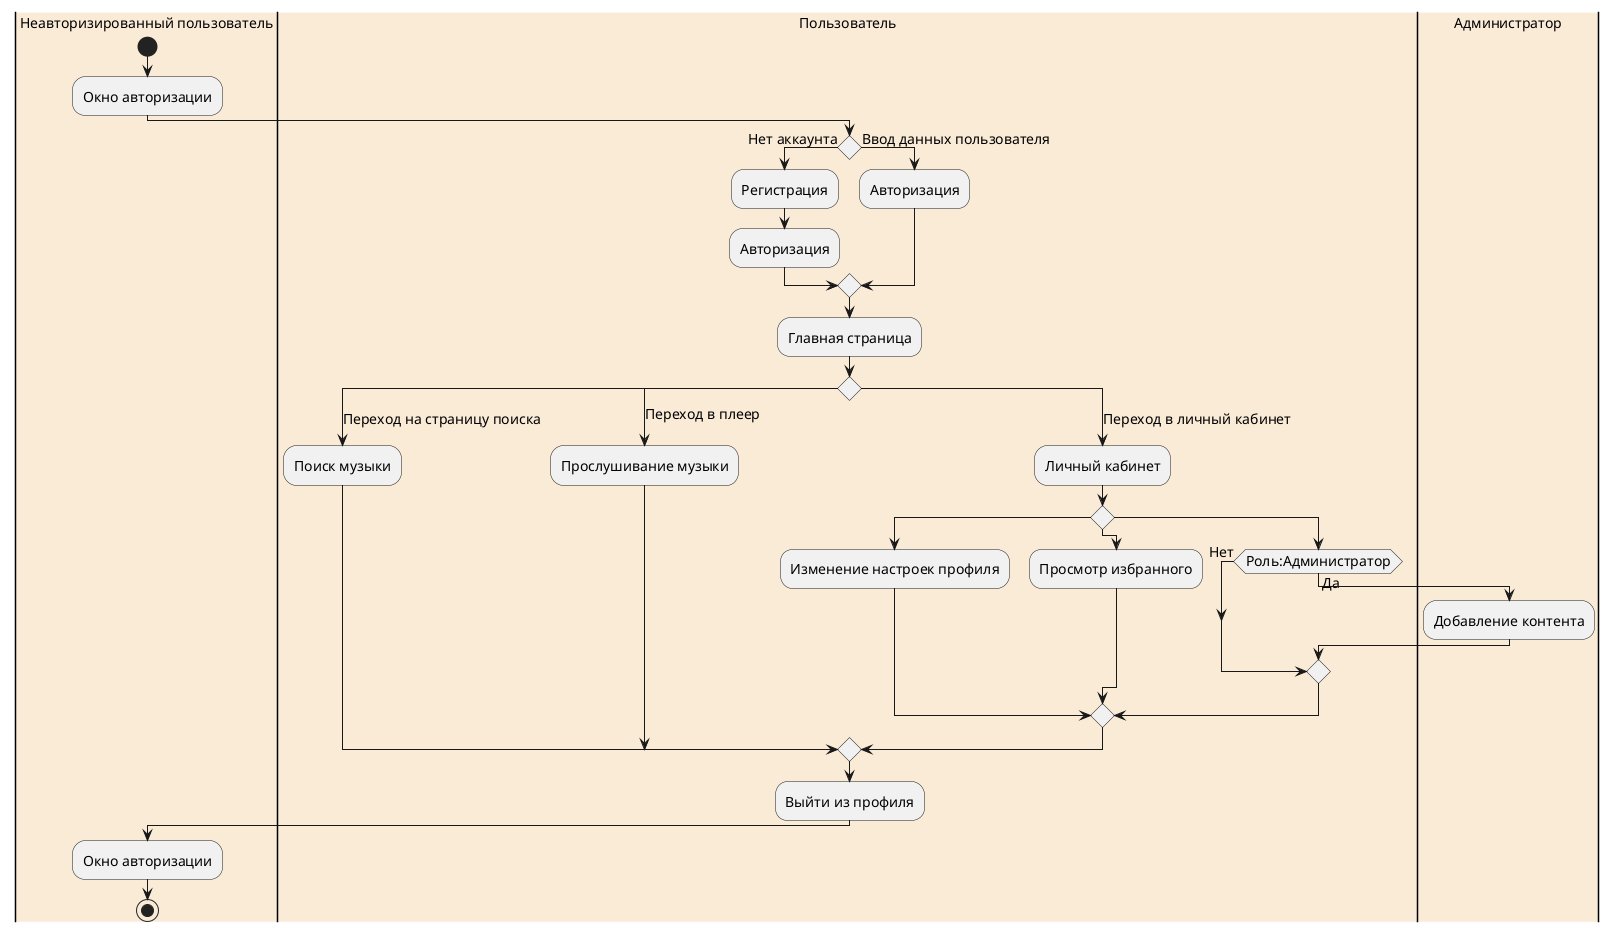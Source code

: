 @startuml
skinparam defaultFontName Times New Roman
skinparam defaultFontSize 14
|#AntiqueWhite|Неавторизированный пользователь|
start
:Окно авторизации;
|#AntiqueWhite|Пользователь|
if() then (Нет аккаунта)
:Регистрация;
:Авторизация;
else (Ввод данных пользователя)
:Авторизация;
endif
:Главная страница;
switch()
case(Переход на страницу поиска)
:Поиск музыки;
case(Переход в плеер)
:Прослушивание музыки;
case(Переход в личный кабинет)
    :Личный кабинет;
        switch()
        case()
            :Изменение настроек профиля;
        case()
            :Просмотр избранного;
        case()
            if(Роль:Администратор) then (Нет)
            |#AntiqueWhite|Администратор|
            else (Да)
            :Добавление контента;
            endif
        endswitch
endswitch
|#AntiqueWhite|Пользователь|
:Выйти из профиля;
|#AntiqueWhite|Неавторизированный пользователь|
:Окно авторизации;
stop
@enduml
